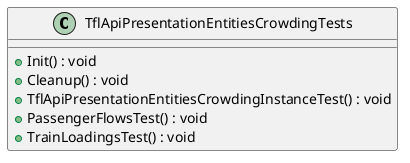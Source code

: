 @startuml
class TflApiPresentationEntitiesCrowdingTests {
    + Init() : void
    + Cleanup() : void
    + TflApiPresentationEntitiesCrowdingInstanceTest() : void
    + PassengerFlowsTest() : void
    + TrainLoadingsTest() : void
}
@enduml
